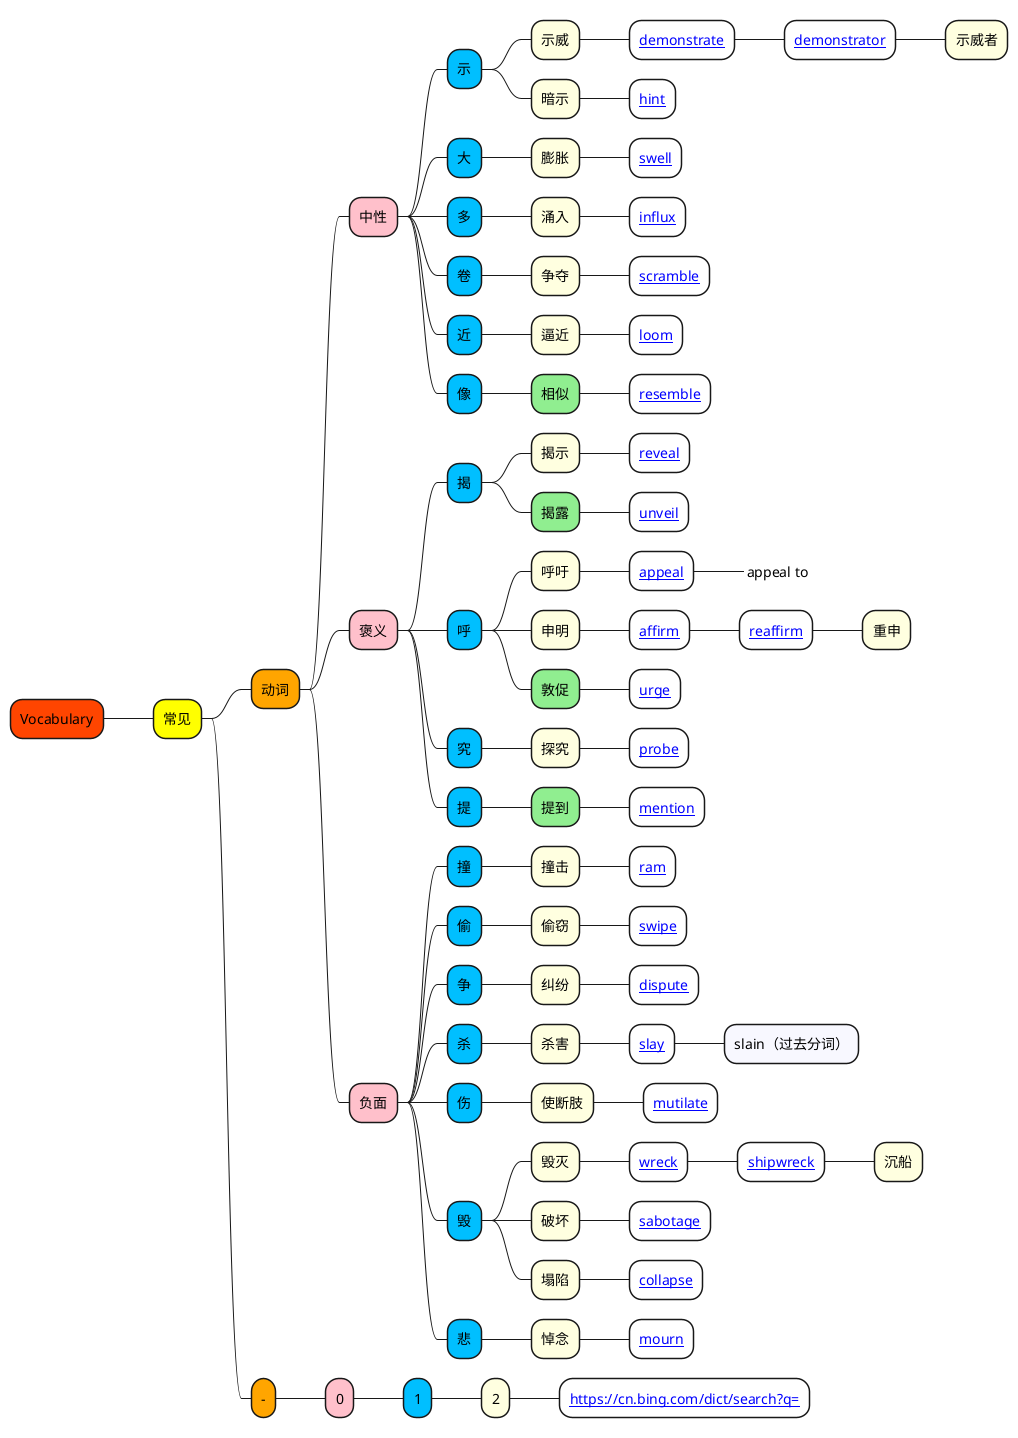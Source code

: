 @startmindmap

+[#OrangeRed] Vocabulary

++[#yellow] 常见

+++[#Orange] 动词


++++[#Pink] 中性

+++++[#DeepSkyBlue] 示

++++++[#LightYellow] 示威
+++++++[#White] [[https://cn.bing.com/dict/search?q=demonstrate demonstrate]]
++++++++[#White] [[https://cn.bing.com/dict/search?q=demonstrator demonstrator]]
+++++++++[#LightYellow] 示威者

++++++[#LightYellow] 暗示
+++++++[#White] [[https://cn.bing.com/dict/search?q=hint hint]]

+++++[#DeepSkyBlue] 大

++++++[#LightYellow] 膨胀
+++++++[#White] [[https://cn.bing.com/dict/search?q=swell swell]]


+++++[#DeepSkyBlue] 多

++++++[#LightYellow] 涌入
+++++++[#White] [[https://cn.bing.com/dict/search?q=influx influx]]


+++++[#DeepSkyBlue] 卷

++++++[#LightYellow] 争夺
+++++++[#White] [[https://cn.bing.com/dict/search?q=scramble scramble]]


+++++[#DeepSkyBlue] 近

++++++[#LightYellow] 逼近
+++++++[#White] [[https://cn.bing.com/dict/search?q=loom loom]]


+++++[#DeepSkyBlue] 像

++++++[#LightGreen] 相似
+++++++[#White] [[https://cn.bing.com/dict/search?q=resemble resemble]]






++++[#Pink] 褒义

+++++[#DeepSkyBlue] 揭

++++++[#LightYellow] 揭示
+++++++[#White] [[https://cn.bing.com/dict/search?q=reveal reveal]]

++++++[#LightGreen] 揭露
+++++++[#White] [[https://cn.bing.com/dict/search?q=unveil unveil]]

+++++[#DeepSkyBlue] 呼

++++++[#LightYellow] 呼吁
+++++++[#White] [[https://cn.bing.com/dict/search?q=appeal appeal]]
++++++++[#White]_ appeal to

++++++[#LightYellow] 申明
+++++++[#White] [[https://cn.bing.com/dict/search?q=affirm affirm]]
++++++++[#White] [[https://cn.bing.com/dict/search?q=reaffirm reaffirm]]
+++++++++[#LightYellow] 重申

++++++[#LightGreen] 敦促
+++++++[#White] [[https://cn.bing.com/dict/search?q=urge urge]]

+++++[#DeepSkyBlue] 究

++++++[#LightYellow] 探究
+++++++[#White] [[https://cn.bing.com/dict/search?q=probe probe]]


+++++[#DeepSkyBlue] 提

++++++[#LightGreen] 提到
+++++++[#White] [[https://cn.bing.com/dict/search?q=mention mention]]





++++[#Pink] 负面

+++++[#DeepSkyBlue] 撞

++++++[#LightYellow] 撞击
+++++++[#White] [[https://cn.bing.com/dict/search?q=ram ram]]

+++++[#DeepSkyBlue] 偷

++++++[#LightYellow] 偷窃
+++++++[#White] [[https://cn.bing.com/dict/search?q=swipe swipe]]

+++++[#DeepSkyBlue] 争

++++++[#LightYellow] 纠纷
+++++++[#White] [[https://cn.bing.com/dict/search?q=dispute dispute]]


+++++[#DeepSkyBlue] 杀

++++++[#LightYellow] 杀害
+++++++[#White] [[https://cn.bing.com/dict/search?q=slay slay]]
++++++++[#GhostWhite] slain（过去分词）


+++++[#DeepSkyBlue] 伤

++++++[#LightYellow] 使断肢
+++++++[#White] [[https://cn.bing.com/dict/search?q=mutilate mutilate]]

+++++[#DeepSkyBlue] 毁

++++++[#LightYellow] 毁灭
+++++++[#White] [[https://cn.bing.com/dict/search?q=wreck wreck]]
++++++++[#White] [[https://cn.bing.com/dict/search?q=shipwreck shipwreck]]
+++++++++[#LightYellow] 沉船

++++++[#LightYellow] 破坏
+++++++[#White] [[https://cn.bing.com/dict/search?q=sabotage sabotage]]

++++++[#LightYellow] 塌陷
+++++++[#White] [[https://cn.bing.com/dict/search?q=collapse collapse]]


+++++[#DeepSkyBlue] 悲

++++++[#LightYellow] 悼念
+++++++[#White] [[https://cn.bing.com/dict/search?q=mourn mourn]]








+++[#Orange] -

++++[#Pink] 0

+++++[#DeepSkyBlue] 1

++++++[#LightYellow] 2
+++++++[#White] [[https://cn.bing.com/dict/search?q= ]]



@endmindmap
